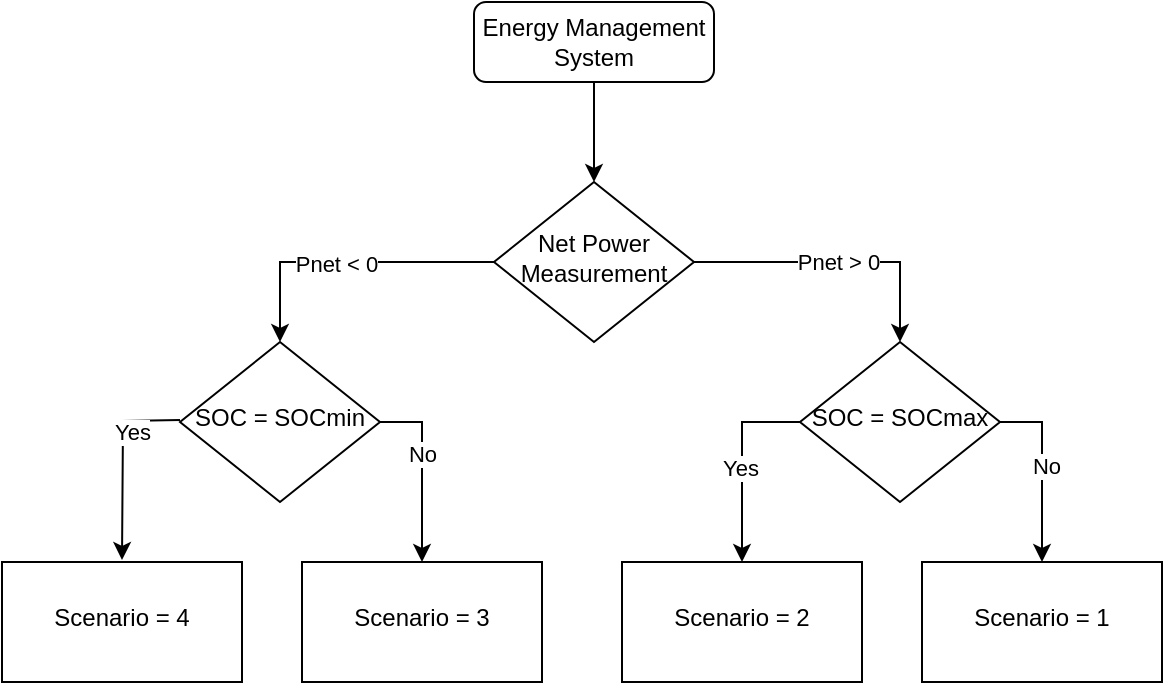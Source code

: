 <mxfile version="15.5.5" type="device"><diagram id="C5RBs43oDa-KdzZeNtuy" name="Page-1"><mxGraphModel dx="1422" dy="872" grid="1" gridSize="10" guides="1" tooltips="1" connect="1" arrows="1" fold="1" page="1" pageScale="1" pageWidth="827" pageHeight="1169" math="0" shadow="0"><root><mxCell id="WIyWlLk6GJQsqaUBKTNV-0"/><mxCell id="WIyWlLk6GJQsqaUBKTNV-1" parent="WIyWlLk6GJQsqaUBKTNV-0"/><mxCell id="Ar4E18WvQ8YPJPoNQmbM-6" value="" style="edgeStyle=orthogonalEdgeStyle;rounded=0;orthogonalLoop=1;jettySize=auto;html=1;" edge="1" parent="WIyWlLk6GJQsqaUBKTNV-1" source="WIyWlLk6GJQsqaUBKTNV-3" target="WIyWlLk6GJQsqaUBKTNV-6"><mxGeometry relative="1" as="geometry"/></mxCell><mxCell id="WIyWlLk6GJQsqaUBKTNV-3" value="Energy Management System" style="rounded=1;whiteSpace=wrap;html=1;fontSize=12;glass=0;strokeWidth=1;shadow=0;" parent="WIyWlLk6GJQsqaUBKTNV-1" vertex="1"><mxGeometry x="356" y="60" width="120" height="40" as="geometry"/></mxCell><mxCell id="Ar4E18WvQ8YPJPoNQmbM-3" value="" style="edgeStyle=orthogonalEdgeStyle;rounded=0;orthogonalLoop=1;jettySize=auto;html=1;entryX=0.5;entryY=0;entryDx=0;entryDy=0;" edge="1" parent="WIyWlLk6GJQsqaUBKTNV-1" source="WIyWlLk6GJQsqaUBKTNV-6" target="Ar4E18WvQ8YPJPoNQmbM-2"><mxGeometry relative="1" as="geometry"/></mxCell><mxCell id="Ar4E18WvQ8YPJPoNQmbM-7" value="&lt;div&gt;Pnet &amp;lt; 0&lt;/div&gt;" style="edgeLabel;html=1;align=center;verticalAlign=middle;resizable=0;points=[];" vertex="1" connectable="0" parent="Ar4E18WvQ8YPJPoNQmbM-3"><mxGeometry x="0.082" y="1" relative="1" as="geometry"><mxPoint as="offset"/></mxGeometry></mxCell><mxCell id="Ar4E18WvQ8YPJPoNQmbM-5" value="Pnet &amp;gt; 0" style="edgeStyle=orthogonalEdgeStyle;rounded=0;orthogonalLoop=1;jettySize=auto;html=1;entryX=0.5;entryY=0;entryDx=0;entryDy=0;" edge="1" parent="WIyWlLk6GJQsqaUBKTNV-1" source="WIyWlLk6GJQsqaUBKTNV-6" target="Ar4E18WvQ8YPJPoNQmbM-4"><mxGeometry relative="1" as="geometry"/></mxCell><mxCell id="WIyWlLk6GJQsqaUBKTNV-6" value="Net Power Measurement" style="rhombus;whiteSpace=wrap;html=1;shadow=0;fontFamily=Helvetica;fontSize=12;align=center;strokeWidth=1;spacing=6;spacingTop=-4;" parent="WIyWlLk6GJQsqaUBKTNV-1" vertex="1"><mxGeometry x="366" y="150" width="100" height="80" as="geometry"/></mxCell><mxCell id="Ar4E18WvQ8YPJPoNQmbM-9" value="" style="edgeStyle=orthogonalEdgeStyle;rounded=0;orthogonalLoop=1;jettySize=auto;html=1;exitX=0;exitY=0.5;exitDx=0;exitDy=0;" edge="1" parent="WIyWlLk6GJQsqaUBKTNV-1"><mxGeometry relative="1" as="geometry"><mxPoint x="209" y="269" as="sourcePoint"/><mxPoint x="180" y="339" as="targetPoint"/></mxGeometry></mxCell><mxCell id="Ar4E18WvQ8YPJPoNQmbM-17" value="&lt;div&gt;Yes&lt;/div&gt;" style="edgeLabel;html=1;align=center;verticalAlign=middle;resizable=0;points=[];" vertex="1" connectable="0" parent="Ar4E18WvQ8YPJPoNQmbM-9"><mxGeometry x="-0.313" y="4" relative="1" as="geometry"><mxPoint as="offset"/></mxGeometry></mxCell><mxCell id="Ar4E18WvQ8YPJPoNQmbM-11" value="" style="edgeStyle=orthogonalEdgeStyle;rounded=0;orthogonalLoop=1;jettySize=auto;html=1;exitX=1;exitY=0.5;exitDx=0;exitDy=0;" edge="1" parent="WIyWlLk6GJQsqaUBKTNV-1" source="Ar4E18WvQ8YPJPoNQmbM-2" target="Ar4E18WvQ8YPJPoNQmbM-10"><mxGeometry relative="1" as="geometry"/></mxCell><mxCell id="Ar4E18WvQ8YPJPoNQmbM-18" value="No" style="edgeLabel;html=1;align=center;verticalAlign=middle;resizable=0;points=[];" vertex="1" connectable="0" parent="Ar4E18WvQ8YPJPoNQmbM-11"><mxGeometry x="-0.187" relative="1" as="geometry"><mxPoint as="offset"/></mxGeometry></mxCell><mxCell id="Ar4E18WvQ8YPJPoNQmbM-2" value="SOC = SOCmin" style="rhombus;whiteSpace=wrap;html=1;shadow=0;fontFamily=Helvetica;fontSize=12;align=center;strokeWidth=1;spacing=6;spacingTop=-4;" vertex="1" parent="WIyWlLk6GJQsqaUBKTNV-1"><mxGeometry x="209" y="230" width="100" height="80" as="geometry"/></mxCell><mxCell id="Ar4E18WvQ8YPJPoNQmbM-13" value="" style="edgeStyle=orthogonalEdgeStyle;rounded=0;orthogonalLoop=1;jettySize=auto;html=1;exitX=0;exitY=0.5;exitDx=0;exitDy=0;" edge="1" parent="WIyWlLk6GJQsqaUBKTNV-1" source="Ar4E18WvQ8YPJPoNQmbM-4" target="Ar4E18WvQ8YPJPoNQmbM-12"><mxGeometry relative="1" as="geometry"/></mxCell><mxCell id="Ar4E18WvQ8YPJPoNQmbM-19" value="Yes" style="edgeLabel;html=1;align=center;verticalAlign=middle;resizable=0;points=[];" vertex="1" connectable="0" parent="Ar4E18WvQ8YPJPoNQmbM-13"><mxGeometry x="0.051" y="-1" relative="1" as="geometry"><mxPoint as="offset"/></mxGeometry></mxCell><mxCell id="Ar4E18WvQ8YPJPoNQmbM-15" value="" style="edgeStyle=orthogonalEdgeStyle;rounded=0;orthogonalLoop=1;jettySize=auto;html=1;exitX=1;exitY=0.5;exitDx=0;exitDy=0;" edge="1" parent="WIyWlLk6GJQsqaUBKTNV-1" source="Ar4E18WvQ8YPJPoNQmbM-4" target="Ar4E18WvQ8YPJPoNQmbM-14"><mxGeometry relative="1" as="geometry"/></mxCell><mxCell id="Ar4E18WvQ8YPJPoNQmbM-20" value="No" style="edgeLabel;html=1;align=center;verticalAlign=middle;resizable=0;points=[];" vertex="1" connectable="0" parent="Ar4E18WvQ8YPJPoNQmbM-15"><mxGeometry x="-0.055" y="2" relative="1" as="geometry"><mxPoint as="offset"/></mxGeometry></mxCell><mxCell id="Ar4E18WvQ8YPJPoNQmbM-4" value="&lt;div&gt;SOC = SOCmax&lt;/div&gt;" style="rhombus;whiteSpace=wrap;html=1;shadow=0;fontFamily=Helvetica;fontSize=12;align=center;strokeWidth=1;spacing=6;spacingTop=-4;" vertex="1" parent="WIyWlLk6GJQsqaUBKTNV-1"><mxGeometry x="519" y="230" width="100" height="80" as="geometry"/></mxCell><mxCell id="Ar4E18WvQ8YPJPoNQmbM-8" value="&lt;div&gt;Scenario = 4&lt;/div&gt;" style="whiteSpace=wrap;html=1;shadow=0;strokeWidth=1;spacing=6;spacingTop=-4;" vertex="1" parent="WIyWlLk6GJQsqaUBKTNV-1"><mxGeometry x="120" y="340" width="120" height="60" as="geometry"/></mxCell><mxCell id="Ar4E18WvQ8YPJPoNQmbM-10" value="Scenario = 3" style="whiteSpace=wrap;html=1;shadow=0;strokeWidth=1;spacing=6;spacingTop=-4;" vertex="1" parent="WIyWlLk6GJQsqaUBKTNV-1"><mxGeometry x="270" y="340" width="120" height="60" as="geometry"/></mxCell><mxCell id="Ar4E18WvQ8YPJPoNQmbM-12" value="Scenario = 2" style="whiteSpace=wrap;html=1;shadow=0;strokeWidth=1;spacing=6;spacingTop=-4;" vertex="1" parent="WIyWlLk6GJQsqaUBKTNV-1"><mxGeometry x="430" y="340" width="120" height="60" as="geometry"/></mxCell><mxCell id="Ar4E18WvQ8YPJPoNQmbM-14" value="Scenario = 1" style="whiteSpace=wrap;html=1;shadow=0;strokeWidth=1;spacing=6;spacingTop=-4;" vertex="1" parent="WIyWlLk6GJQsqaUBKTNV-1"><mxGeometry x="580" y="340" width="120" height="60" as="geometry"/></mxCell></root></mxGraphModel></diagram></mxfile>
